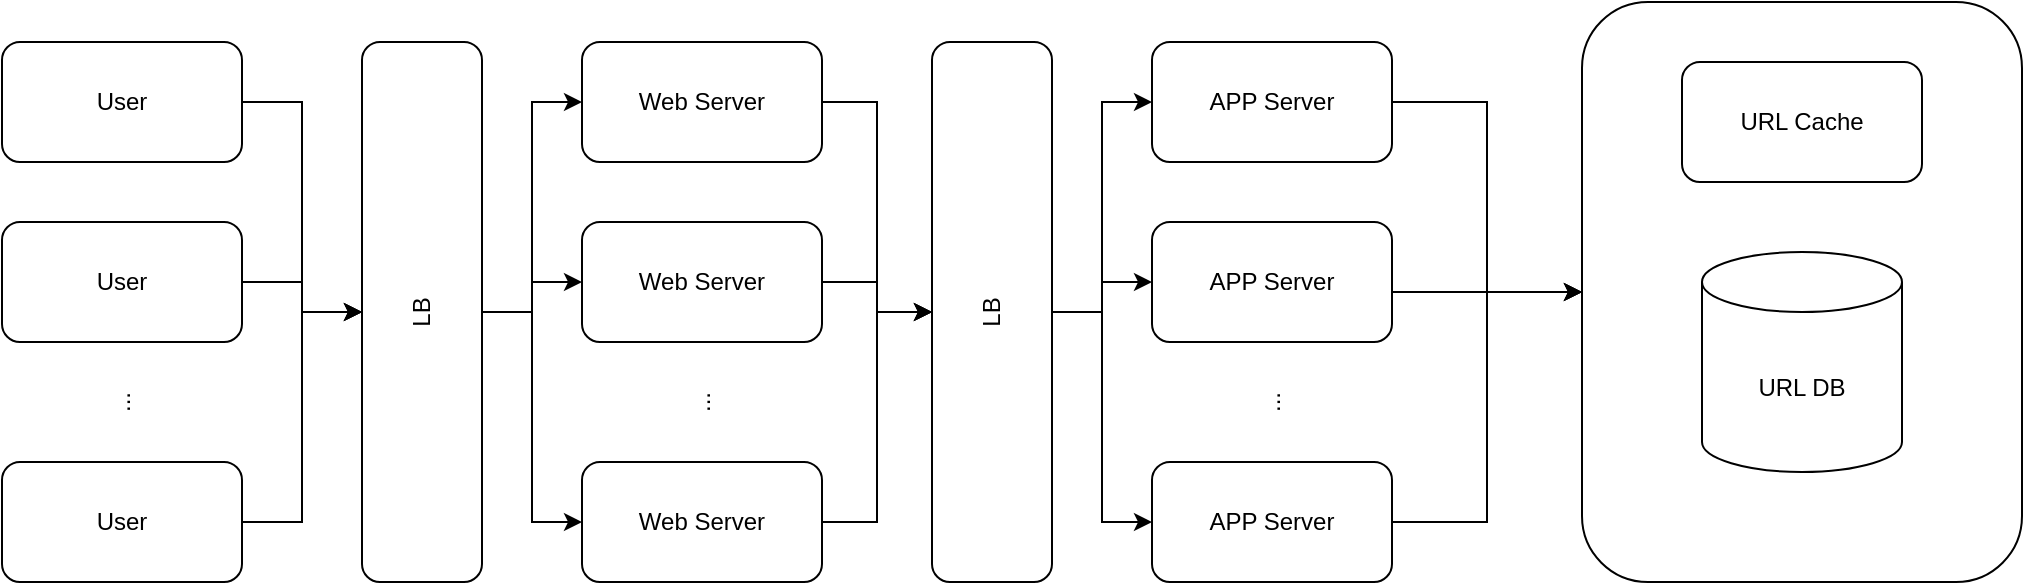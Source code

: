 <mxfile version="14.5.8" type="github">
  <diagram id="G52QKpWMkZXyTvIKnu5k" name="Page-1">
    <mxGraphModel dx="1422" dy="762" grid="1" gridSize="10" guides="1" tooltips="1" connect="1" arrows="1" fold="1" page="1" pageScale="1" pageWidth="850" pageHeight="1100" math="0" shadow="0">
      <root>
        <mxCell id="0" />
        <mxCell id="1" parent="0" />
        <mxCell id="zB5ypd9rksrNErCDv3D--3" value="" style="rounded=1;whiteSpace=wrap;html=1;" vertex="1" parent="1">
          <mxGeometry x="840" y="70" width="220" height="290" as="geometry" />
        </mxCell>
        <mxCell id="VuVYC-ROoEe55fSNe8HD-1" value="" style="edgeStyle=orthogonalEdgeStyle;rounded=0;orthogonalLoop=1;jettySize=auto;html=1;" parent="1" source="VuVYC-ROoEe55fSNe8HD-2" target="VuVYC-ROoEe55fSNe8HD-11" edge="1">
          <mxGeometry relative="1" as="geometry" />
        </mxCell>
        <mxCell id="VuVYC-ROoEe55fSNe8HD-2" value="User" style="rounded=1;whiteSpace=wrap;html=1;" parent="1" vertex="1">
          <mxGeometry x="50" y="90" width="120" height="60" as="geometry" />
        </mxCell>
        <mxCell id="VuVYC-ROoEe55fSNe8HD-3" style="edgeStyle=orthogonalEdgeStyle;rounded=0;orthogonalLoop=1;jettySize=auto;html=1;entryX=0.5;entryY=0;entryDx=0;entryDy=0;" parent="1" source="VuVYC-ROoEe55fSNe8HD-4" target="VuVYC-ROoEe55fSNe8HD-11" edge="1">
          <mxGeometry relative="1" as="geometry" />
        </mxCell>
        <mxCell id="VuVYC-ROoEe55fSNe8HD-4" value="User" style="rounded=1;whiteSpace=wrap;html=1;" parent="1" vertex="1">
          <mxGeometry x="50" y="180" width="120" height="60" as="geometry" />
        </mxCell>
        <mxCell id="VuVYC-ROoEe55fSNe8HD-5" style="edgeStyle=orthogonalEdgeStyle;rounded=0;orthogonalLoop=1;jettySize=auto;html=1;entryX=0.5;entryY=0;entryDx=0;entryDy=0;" parent="1" source="VuVYC-ROoEe55fSNe8HD-6" target="VuVYC-ROoEe55fSNe8HD-11" edge="1">
          <mxGeometry relative="1" as="geometry" />
        </mxCell>
        <mxCell id="VuVYC-ROoEe55fSNe8HD-6" value="User" style="rounded=1;whiteSpace=wrap;html=1;" parent="1" vertex="1">
          <mxGeometry x="50" y="300" width="120" height="60" as="geometry" />
        </mxCell>
        <mxCell id="VuVYC-ROoEe55fSNe8HD-7" value="..." style="text;html=1;strokeColor=none;fillColor=none;align=center;verticalAlign=middle;whiteSpace=wrap;rounded=0;rotation=-90;" parent="1" vertex="1">
          <mxGeometry x="90" y="260" width="40" height="20" as="geometry" />
        </mxCell>
        <mxCell id="VuVYC-ROoEe55fSNe8HD-8" style="edgeStyle=orthogonalEdgeStyle;rounded=0;orthogonalLoop=1;jettySize=auto;html=1;entryX=0;entryY=0.5;entryDx=0;entryDy=0;" parent="1" source="VuVYC-ROoEe55fSNe8HD-11" target="VuVYC-ROoEe55fSNe8HD-13" edge="1">
          <mxGeometry relative="1" as="geometry" />
        </mxCell>
        <mxCell id="VuVYC-ROoEe55fSNe8HD-9" style="edgeStyle=orthogonalEdgeStyle;rounded=0;orthogonalLoop=1;jettySize=auto;html=1;entryX=0;entryY=0.5;entryDx=0;entryDy=0;" parent="1" source="VuVYC-ROoEe55fSNe8HD-11" target="VuVYC-ROoEe55fSNe8HD-15" edge="1">
          <mxGeometry relative="1" as="geometry" />
        </mxCell>
        <mxCell id="VuVYC-ROoEe55fSNe8HD-10" style="edgeStyle=orthogonalEdgeStyle;rounded=0;orthogonalLoop=1;jettySize=auto;html=1;entryX=0;entryY=0.5;entryDx=0;entryDy=0;" parent="1" source="VuVYC-ROoEe55fSNe8HD-11" target="VuVYC-ROoEe55fSNe8HD-17" edge="1">
          <mxGeometry relative="1" as="geometry" />
        </mxCell>
        <mxCell id="VuVYC-ROoEe55fSNe8HD-11" value="LB" style="rounded=1;whiteSpace=wrap;html=1;rotation=-90;" parent="1" vertex="1">
          <mxGeometry x="125" y="195" width="270" height="60" as="geometry" />
        </mxCell>
        <mxCell id="VuVYC-ROoEe55fSNe8HD-12" value="" style="edgeStyle=orthogonalEdgeStyle;rounded=0;orthogonalLoop=1;jettySize=auto;html=1;" parent="1" source="VuVYC-ROoEe55fSNe8HD-13" target="VuVYC-ROoEe55fSNe8HD-22" edge="1">
          <mxGeometry relative="1" as="geometry" />
        </mxCell>
        <mxCell id="VuVYC-ROoEe55fSNe8HD-13" value="Web Server" style="rounded=1;whiteSpace=wrap;html=1;" parent="1" vertex="1">
          <mxGeometry x="340" y="90" width="120" height="60" as="geometry" />
        </mxCell>
        <mxCell id="VuVYC-ROoEe55fSNe8HD-14" style="edgeStyle=orthogonalEdgeStyle;rounded=0;orthogonalLoop=1;jettySize=auto;html=1;" parent="1" source="VuVYC-ROoEe55fSNe8HD-15" target="VuVYC-ROoEe55fSNe8HD-22" edge="1">
          <mxGeometry relative="1" as="geometry" />
        </mxCell>
        <mxCell id="VuVYC-ROoEe55fSNe8HD-15" value="Web Server" style="rounded=1;whiteSpace=wrap;html=1;" parent="1" vertex="1">
          <mxGeometry x="340" y="180" width="120" height="60" as="geometry" />
        </mxCell>
        <mxCell id="VuVYC-ROoEe55fSNe8HD-16" style="edgeStyle=orthogonalEdgeStyle;rounded=0;orthogonalLoop=1;jettySize=auto;html=1;entryX=0.5;entryY=0;entryDx=0;entryDy=0;" parent="1" source="VuVYC-ROoEe55fSNe8HD-17" target="VuVYC-ROoEe55fSNe8HD-22" edge="1">
          <mxGeometry relative="1" as="geometry" />
        </mxCell>
        <mxCell id="VuVYC-ROoEe55fSNe8HD-17" value="Web Server" style="rounded=1;whiteSpace=wrap;html=1;" parent="1" vertex="1">
          <mxGeometry x="340" y="300" width="120" height="60" as="geometry" />
        </mxCell>
        <mxCell id="VuVYC-ROoEe55fSNe8HD-18" value="..." style="text;html=1;strokeColor=none;fillColor=none;align=center;verticalAlign=middle;whiteSpace=wrap;rounded=0;rotation=-90;" parent="1" vertex="1">
          <mxGeometry x="380" y="260" width="40" height="20" as="geometry" />
        </mxCell>
        <mxCell id="VuVYC-ROoEe55fSNe8HD-19" style="edgeStyle=orthogonalEdgeStyle;rounded=0;orthogonalLoop=1;jettySize=auto;html=1;entryX=0;entryY=0.5;entryDx=0;entryDy=0;" parent="1" source="VuVYC-ROoEe55fSNe8HD-22" target="VuVYC-ROoEe55fSNe8HD-23" edge="1">
          <mxGeometry relative="1" as="geometry" />
        </mxCell>
        <mxCell id="VuVYC-ROoEe55fSNe8HD-20" style="edgeStyle=orthogonalEdgeStyle;rounded=0;orthogonalLoop=1;jettySize=auto;html=1;entryX=0;entryY=0.5;entryDx=0;entryDy=0;" parent="1" source="VuVYC-ROoEe55fSNe8HD-22" target="VuVYC-ROoEe55fSNe8HD-24" edge="1">
          <mxGeometry relative="1" as="geometry" />
        </mxCell>
        <mxCell id="VuVYC-ROoEe55fSNe8HD-21" style="edgeStyle=orthogonalEdgeStyle;rounded=0;orthogonalLoop=1;jettySize=auto;html=1;entryX=0;entryY=0.5;entryDx=0;entryDy=0;" parent="1" source="VuVYC-ROoEe55fSNe8HD-22" target="VuVYC-ROoEe55fSNe8HD-25" edge="1">
          <mxGeometry relative="1" as="geometry" />
        </mxCell>
        <mxCell id="VuVYC-ROoEe55fSNe8HD-22" value="LB" style="rounded=1;whiteSpace=wrap;html=1;rotation=-90;" parent="1" vertex="1">
          <mxGeometry x="410" y="195" width="270" height="60" as="geometry" />
        </mxCell>
        <mxCell id="zB5ypd9rksrNErCDv3D--5" style="edgeStyle=orthogonalEdgeStyle;rounded=0;orthogonalLoop=1;jettySize=auto;html=1;" edge="1" parent="1" source="VuVYC-ROoEe55fSNe8HD-23" target="zB5ypd9rksrNErCDv3D--3">
          <mxGeometry relative="1" as="geometry" />
        </mxCell>
        <mxCell id="VuVYC-ROoEe55fSNe8HD-23" value="APP Server" style="rounded=1;whiteSpace=wrap;html=1;" parent="1" vertex="1">
          <mxGeometry x="625" y="90" width="120" height="60" as="geometry" />
        </mxCell>
        <mxCell id="zB5ypd9rksrNErCDv3D--4" style="edgeStyle=orthogonalEdgeStyle;rounded=0;orthogonalLoop=1;jettySize=auto;html=1;entryX=0;entryY=0.5;entryDx=0;entryDy=0;" edge="1" parent="1" source="VuVYC-ROoEe55fSNe8HD-24" target="zB5ypd9rksrNErCDv3D--3">
          <mxGeometry relative="1" as="geometry">
            <Array as="points">
              <mxPoint x="780" y="215" />
              <mxPoint x="780" y="215" />
            </Array>
          </mxGeometry>
        </mxCell>
        <mxCell id="VuVYC-ROoEe55fSNe8HD-24" value="APP Server" style="rounded=1;whiteSpace=wrap;html=1;" parent="1" vertex="1">
          <mxGeometry x="625" y="180" width="120" height="60" as="geometry" />
        </mxCell>
        <mxCell id="zB5ypd9rksrNErCDv3D--6" style="edgeStyle=orthogonalEdgeStyle;rounded=0;orthogonalLoop=1;jettySize=auto;html=1;" edge="1" parent="1" source="VuVYC-ROoEe55fSNe8HD-25" target="zB5ypd9rksrNErCDv3D--3">
          <mxGeometry relative="1" as="geometry" />
        </mxCell>
        <mxCell id="VuVYC-ROoEe55fSNe8HD-25" value="APP Server" style="rounded=1;whiteSpace=wrap;html=1;" parent="1" vertex="1">
          <mxGeometry x="625" y="300" width="120" height="60" as="geometry" />
        </mxCell>
        <mxCell id="VuVYC-ROoEe55fSNe8HD-26" value="..." style="text;html=1;strokeColor=none;fillColor=none;align=center;verticalAlign=middle;whiteSpace=wrap;rounded=0;rotation=-90;" parent="1" vertex="1">
          <mxGeometry x="665" y="260" width="40" height="20" as="geometry" />
        </mxCell>
        <mxCell id="zB5ypd9rksrNErCDv3D--1" value="URL Cache" style="rounded=1;whiteSpace=wrap;html=1;" vertex="1" parent="1">
          <mxGeometry x="890" y="100" width="120" height="60" as="geometry" />
        </mxCell>
        <mxCell id="zB5ypd9rksrNErCDv3D--2" value="URL DB" style="shape=cylinder3;whiteSpace=wrap;html=1;boundedLbl=1;backgroundOutline=1;size=15;" vertex="1" parent="1">
          <mxGeometry x="900" y="195" width="100" height="110" as="geometry" />
        </mxCell>
      </root>
    </mxGraphModel>
  </diagram>
</mxfile>
